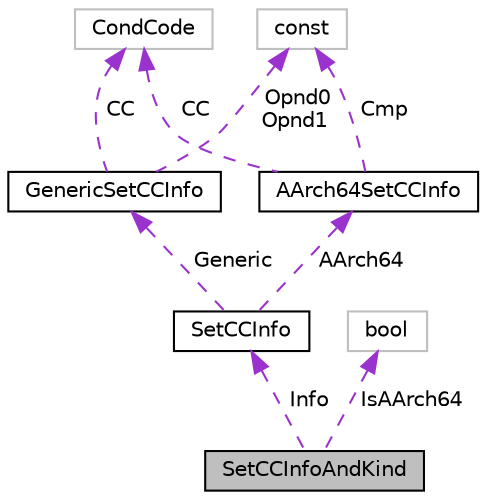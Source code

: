 digraph "SetCCInfoAndKind"
{
 // LATEX_PDF_SIZE
  bgcolor="transparent";
  edge [fontname="Helvetica",fontsize="10",labelfontname="Helvetica",labelfontsize="10"];
  node [fontname="Helvetica",fontsize="10",shape=record];
  Node1 [label="SetCCInfoAndKind",height=0.2,width=0.4,color="black", fillcolor="grey75", style="filled", fontcolor="black",tooltip="Helper structure to be able to read SetCC information."];
  Node2 -> Node1 [dir="back",color="darkorchid3",fontsize="10",style="dashed",label=" Info" ,fontname="Helvetica"];
  Node2 [label="SetCCInfo",height=0.2,width=0.4,color="black",URL="$unionSetCCInfo.html",tooltip="Helper structure to keep track of SetCC information."];
  Node3 -> Node2 [dir="back",color="darkorchid3",fontsize="10",style="dashed",label=" Generic" ,fontname="Helvetica"];
  Node3 [label="GenericSetCCInfo",height=0.2,width=0.4,color="black",URL="$structGenericSetCCInfo.html",tooltip="Helper structure to keep track of ISD::SET_CC operands."];
  Node4 -> Node3 [dir="back",color="darkorchid3",fontsize="10",style="dashed",label=" CC" ,fontname="Helvetica"];
  Node4 [label="CondCode",height=0.2,width=0.4,color="grey75",tooltip=" "];
  Node5 -> Node3 [dir="back",color="darkorchid3",fontsize="10",style="dashed",label=" Opnd0\nOpnd1" ,fontname="Helvetica"];
  Node5 [label="const",height=0.2,width=0.4,color="grey75",tooltip=" "];
  Node6 -> Node2 [dir="back",color="darkorchid3",fontsize="10",style="dashed",label=" AArch64" ,fontname="Helvetica"];
  Node6 [label="AArch64SetCCInfo",height=0.2,width=0.4,color="black",URL="$structAArch64SetCCInfo.html",tooltip="Helper structure to keep track of a SET_CC lowered into AArch64 code."];
  Node4 -> Node6 [dir="back",color="darkorchid3",fontsize="10",style="dashed",label=" CC" ,fontname="Helvetica"];
  Node5 -> Node6 [dir="back",color="darkorchid3",fontsize="10",style="dashed",label=" Cmp" ,fontname="Helvetica"];
  Node7 -> Node1 [dir="back",color="darkorchid3",fontsize="10",style="dashed",label=" IsAArch64" ,fontname="Helvetica"];
  Node7 [label="bool",height=0.2,width=0.4,color="grey75",tooltip=" "];
}
